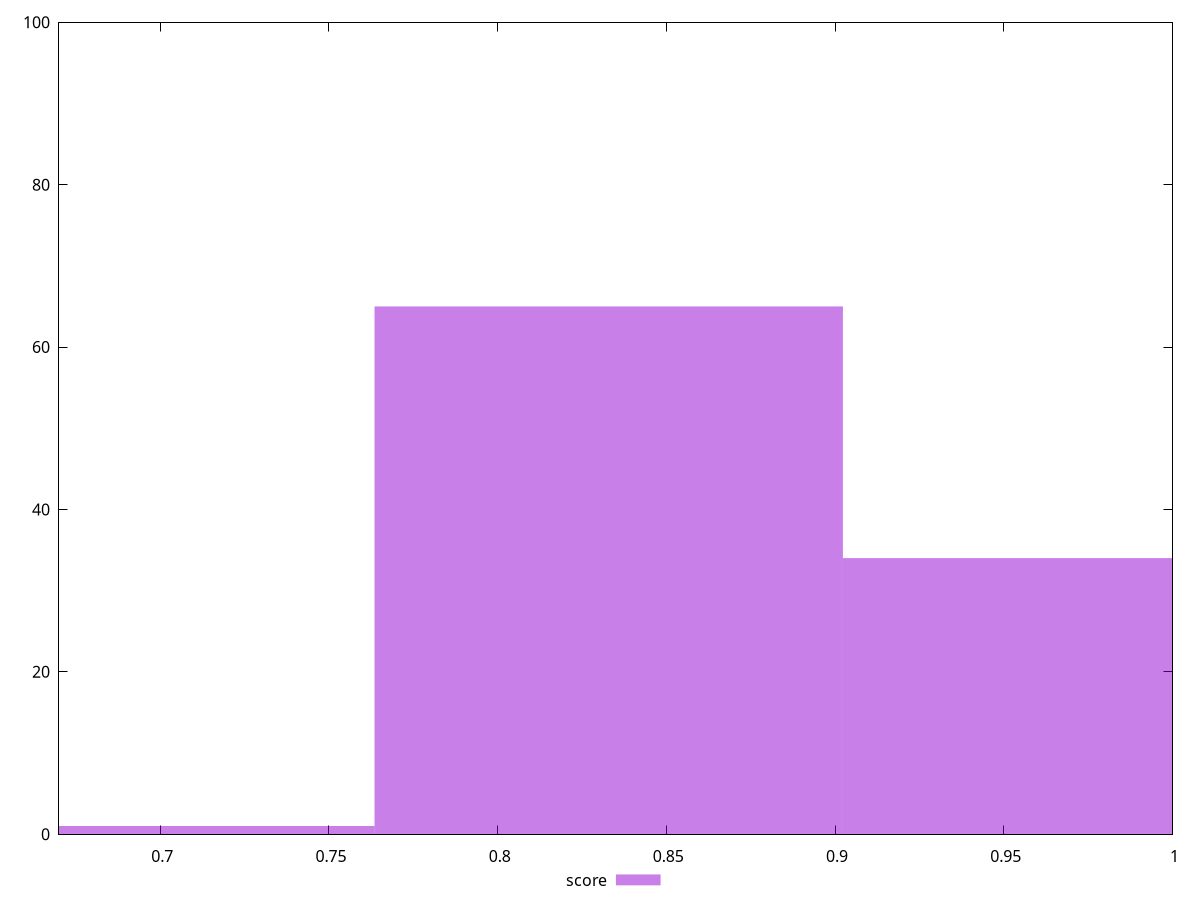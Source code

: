 reset

$score <<EOF
0.9717373940227536 34
0.8329177663052174 65
0.6940981385876811 1
EOF

set key outside below
set boxwidth 0.13881962771753623
set xrange [0.67:1]
set yrange [0:100]
set trange [0:100]
set style fill transparent solid 0.5 noborder
set terminal svg size 640, 490 enhanced background rgb 'white'
set output "report_00026_2021-02-22T21:38:55.199Z/uses-http2/samples/pages+cached+noadtech/score/histogram.svg"

plot $score title "score" with boxes

reset
